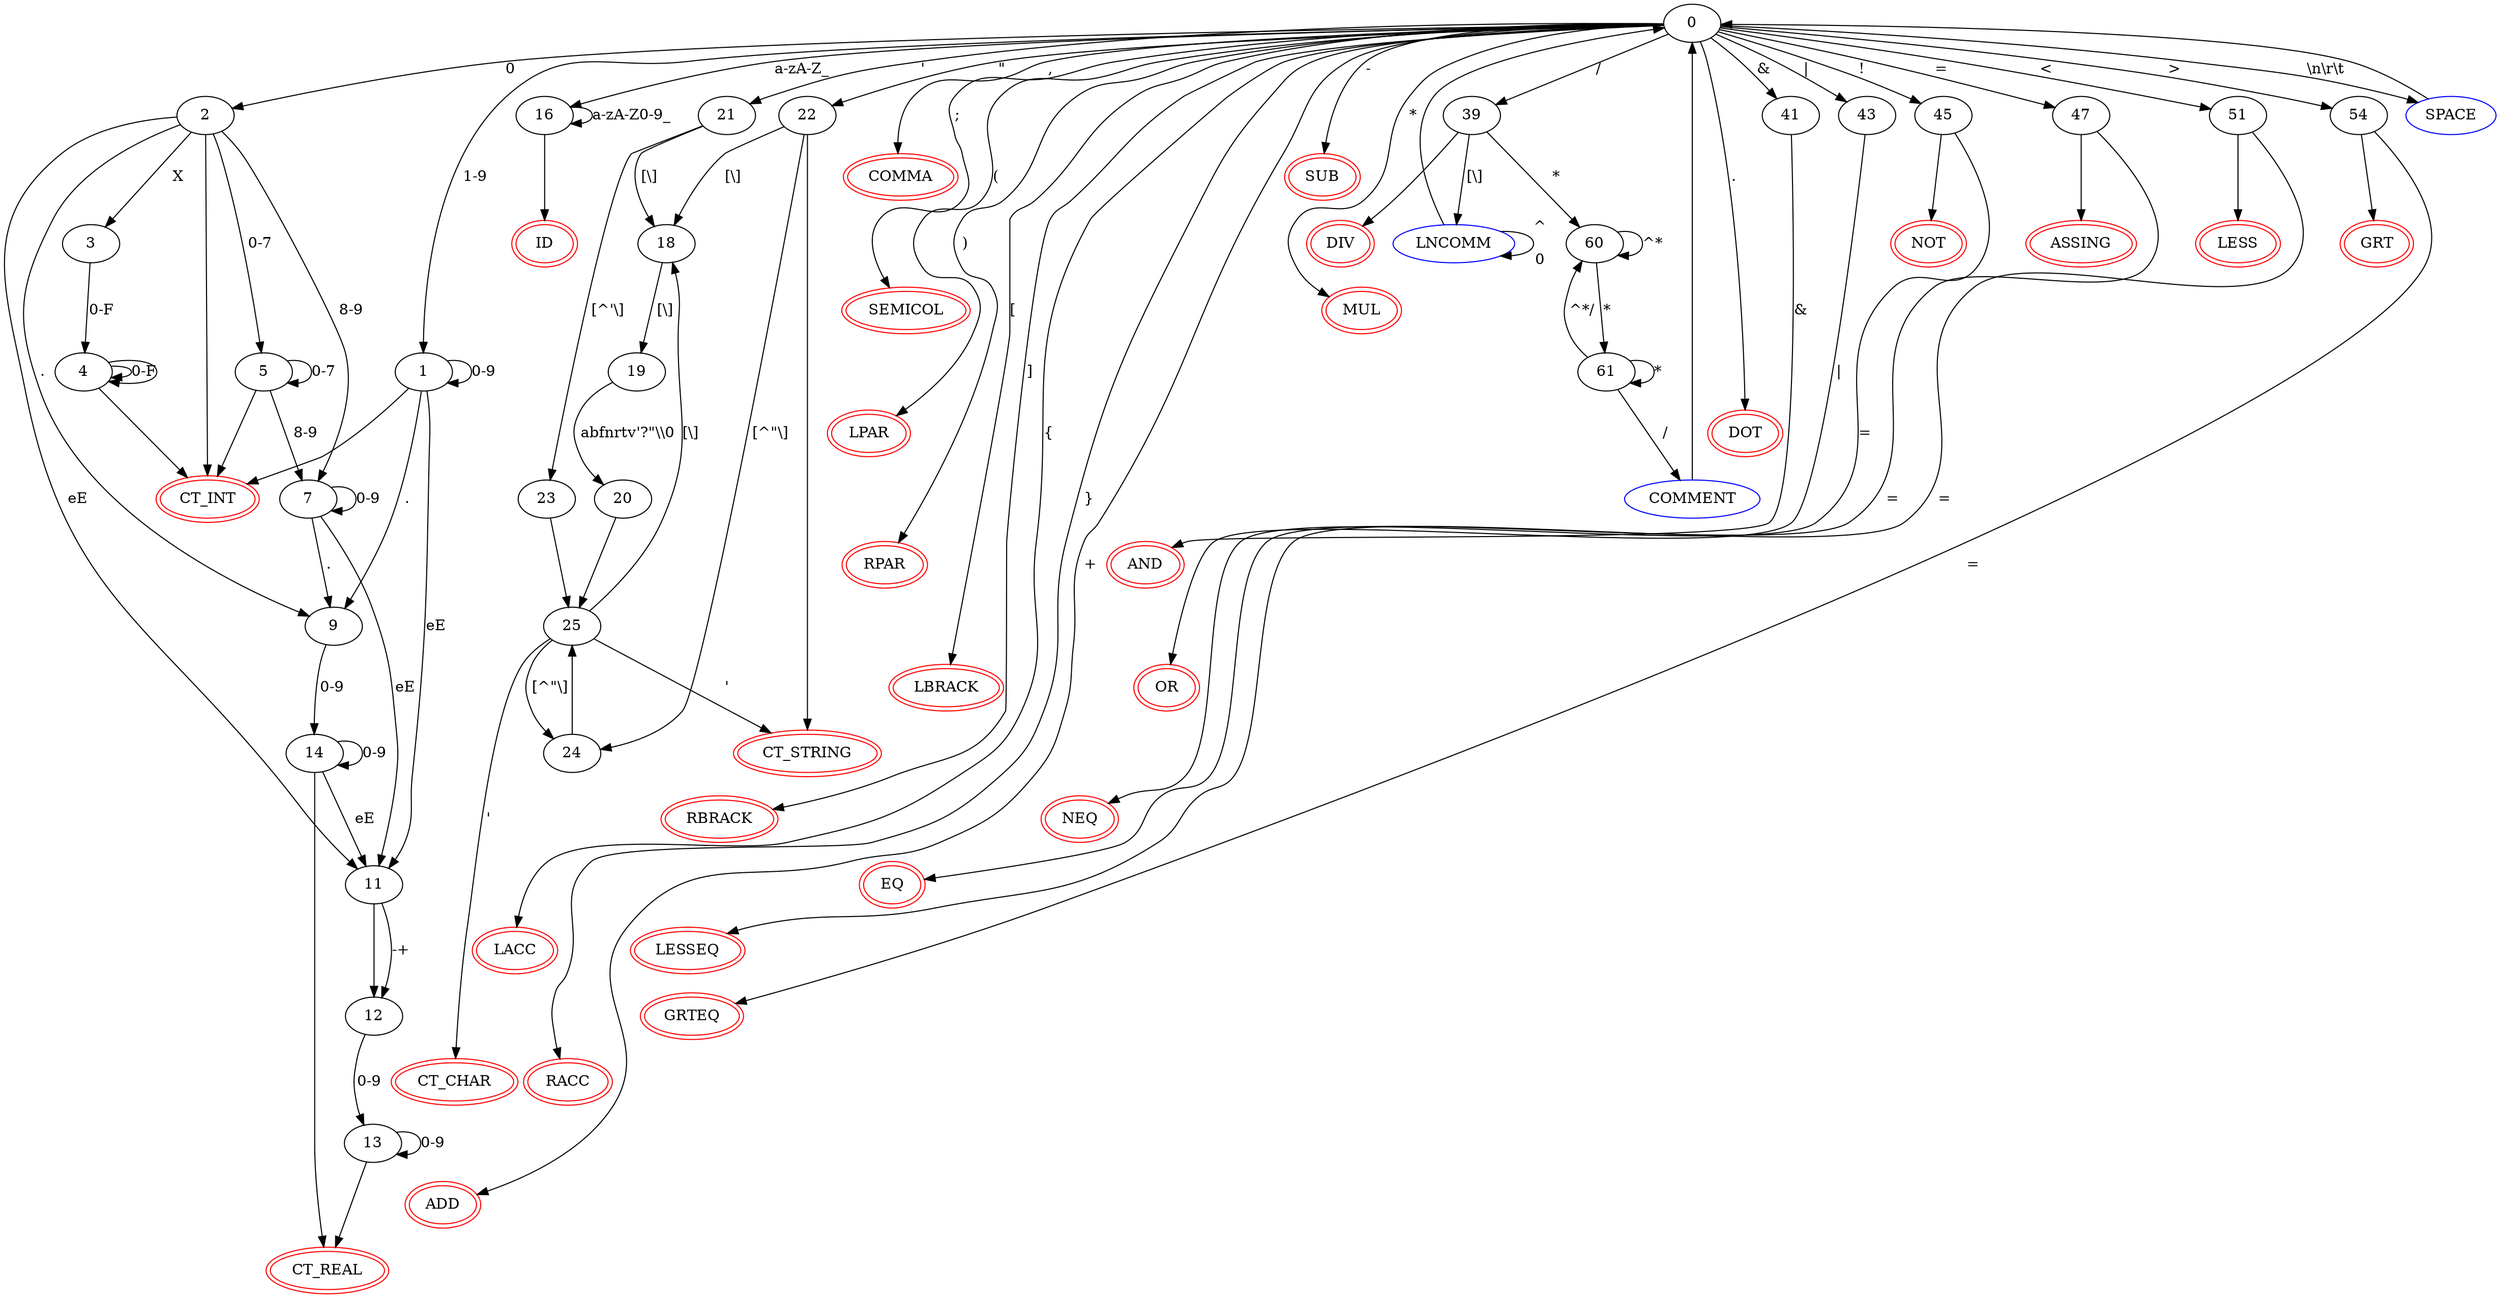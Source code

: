 digraph {
	//ratio="fill";
	//size="8.3,11.7!";


	0 -> 1 [label="1-9",weight="0.4"];
	0 -> 2 [label="0",weight="0.4"];
	2 -> 3 [label="X",weight="0.2"];
	3 -> 4 [label="0-F",weight="0.2"];
	4 -> 4 [label="0-F",weight="0.2"];
	4 -> 4 ;
	4 -> 10 ;//CT_INT
	2 -> 5 [label="0-7",weight="0.2"];
	5 -> 5 [label="0-7",weight="0.2"];
	5 -> 10 ;//CT_INT
	2 -> 7 [label="8-9",weight="0.2"];
	7 -> 7 [label="0-9",weight="0.2"];
	5 -> 7 [label="8-9",weight="0.2"];
	1 -> 1 [label="0-9",weight="0.4"];
	1 -> 10; //CT_INT
	2 -> 10; //CT_INT

	1 -> 11 [label="eE",weight="0.2"];
	1 -> 9 [label=".",weight="0.2"];
	2 -> 11 [label="eE",weight="0.2"];
	2 -> 9 [label=".",weight="0.2"];
	7 -> 11 [label="eE",weight="0.2"];
	7 -> 9 [label=".",weight="0.2"];

	//EXP
	11 -> 12 [label="-+",weight="0.2"];
	11 -> 12 ;
	12 -> 13 [label="0-9",weight="0.2"];
	13 -> 13 [label="0-9",weight="0.2"];
	9 -> 14 [label="0-9",weight="0.2"];
	14 -> 14 [label="0-9",weight="0.2"];
	14 -> 11 [label="eE",weight="0.2"];
	14 -> 15 ;//CT_REAL
	13 -> 15 ;//CT_REAL

	0 -> 16 [label="a-zA-Z_",weight="0.2"];
	16 -> 16 [label="a-zA-Z0-9_",weight="0.2"];
	16 -> 17 ; //ID

	0 -> 21 [label="'", weight="0.2"];
	21 -> 18 [label="[\\]" , weight="0.2"];
	21 -> 23 [label="[^'\\]",weight="0.2"];
	23 -> 25 ;
	25 -> 26 [label="'",weight="0.2"];//CT_CHAR

	0 -> 22 [label="\"",weight="0.2"];
	22 -> 18 [label="[\\]",weight="0.2"];
	22 -> 24 [label="[^\"\\]",weight="0.2"];
	24 -> 25 ;
	25 -> 24 [label="[^\"\\]",weight="0.2"];
	25 -> 18 [label="[\\]",weight="0.2"];
	25 -> 27 [label="'",weight="0.2"];//CT_STRING
	22 -> 27 ;//CT_STRING

	//fragment ESC
	18 -> 19 [label="[\\]",weight="0.2"];
	19 -> 20 [label="abfnrtv'?\"\\\\0",weight="0.2"];
	20 -> 25 ;

	//Delimitators
	0 -> 28 [label=",",weight="0.2"]; //COMMA
	0 -> 29 [label=";",weight="0.2"]; //SEMICOL
	0 -> 30 [label="(",weight="0.2"]; //LPAR
	0 -> 31 [label=")",weight="0.2"]; //RPAR
	0 -> 32 [label="[",weight="0.2"]; //LBRACK
	0 -> 33 [label="]",weight="0.2"]; //RBRACK
	0 -> 34 [label="{",weight="0.2"]; //LACC
	0 -> 35 [label="}",weight="0.2"]; //RACC

	//Operators
	0 -> 36 [label="+",weight="0.2"]; 	//ADD
	0 -> 37 [label="-",weight="0.2"]; 	//SUB
	0 -> 38 [label="*",weight="0.2"]; 	//MUL
	0 -> 39 [label="/",weight="0.2"]; 	
	39 -> 57;							//DIV
	0 -> 40 [label=".",weight="0.2"]; 	//DOT
	0 -> 41 [label="&",weight="0.2"]; 
	41 -> 42 [label="&",weight="0.2"]; 	//AND
	0 -> 43 [label="|",weight="0.2"]; 
	43 -> 44 [label="|",weight="0.2"]; 	//OR
	0 -> 45 [label="!",weight="0.2"]; 	
	45 -> 46 ;							//NOT
	0 -> 47 [label="=",weight="0.2"];
	47 -> 48 ; 							//ASSING
	47 -> 49 [label="=",weight="0.2"]; 	//EQ
	45 -> 50 [label="=",weight="0.2"];	//NEQ
	0 -> 51 [label="<",weight="0.2"];
	51 -> 52 ;							//LESS
	51 -> 53 [label="=",weight="0.2"];	//LESSEQ
	0 -> 54 [label=">",weight="0.2"];
	54 -> 55 ;							//GRT
	54 -> 56 [label="=",weight="0.2"];	//GRTEQ

	//Comments
	0 -> 58 [label="\\n\\r\\t",weight="0.2"]; //SPACE
	58 -> 0;
	39 -> 59 [label="[\\]",weight="0.2"];
	59 -> 59 [label="^\n\r\0",weight="0.2"];  //LINECOMM
	59 -> 0;
	39 -> 60 [label="*",weight="0.2"];
	60 -> 60 [label="^*",weight="0.2"];
	60 -> 61 [label="*",weight="0.2"];
	61 -> 61 [label="*",weight="0.2"];
	61 -> 60 [label="^*/",weight="0.2"];
	61 -> 62 [label="/",weight="0.2"];		  //COMMENT
	62 -> 0;

	10 [label="CT_INT",peripheries=2,color=red];		//CT_INT
	15 [label="CT_REAL",peripheries=2,color=red];		//CT_REAL
	17 [label="ID",peripheries=2,color=red];			//ID
	26 [label="CT_CHAR",peripheries=2,color=red];		//CT_CHAR
	27 [label="CT_STRING",peripheries=2,color=red];	//CT_STRING
	28 [label="COMMA",peripheries=2,color=red];		//COMMA
	29 [label="SEMICOL",peripheries=2,color=red];		//SEMICOL
	30 [label="LPAR",peripheries=2,color=red];			//LPAR
	31 [label="RPAR",peripheries=2,color=red];			//RPAR
	32 [label="LBRACK",peripheries=2,color=red];		//LBRACK
	33 [label="RBRACK",peripheries=2,color=red];		//RBRACK
	34 [label="LACC",peripheries=2,color=red];			//LACC
	35 [label="RACC",peripheries=2,color=red];			//RACC
	36 [label="ADD",peripheries=2,color=red];			//ADD
	37 [label="SUB",peripheries=2,color=red];			//SUB
	38 [label="MUL",peripheries=2,color=red];			//MUL
	57 [label="DIV",peripheries=2,color=red];			//DIV
	40 [label="DOT",peripheries=2,color=red];			//DOT
	42 [label="AND",peripheries=2,color=red];			//AND
	44 [label="OR",peripheries=2,color=red];			//OR
	46 [label="NOT",peripheries=2,color=red];			//NOT
	48 [label="ASSING",peripheries=2,color=red];		//ASSING
	49 [label="EQ",peripheries=2,color=red];			//EQ
	50 [label="NEQ",peripheries=2,color=red];			//NEQ
	52 [label="LESS",peripheries=2,color=red];			//LESS
	53 [label="LESSEQ",peripheries=2,color=red];		//LESSEQ
	55 [label="GRT",peripheries=2,color=red];			//GRT
	56 [label="GRTEQ",peripheries=2,color=red];		//GRTEQ
	58 [label="SPACE",color=blue];						//SPACE
	59 [label="LNCOMM",color=blue];					//LNCOMM
	62 [label="COMMENT",color=blue];					//COMMENT
}
